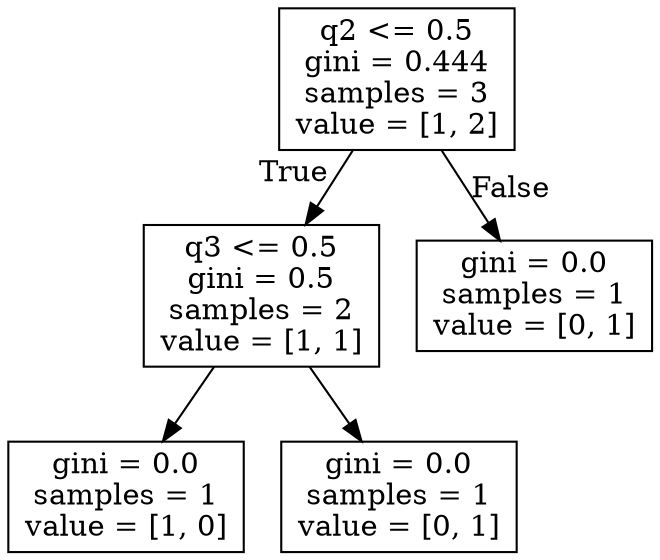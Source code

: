 digraph Tree {
node [shape=box] ;
0 [label="q2 <= 0.5\ngini = 0.444\nsamples = 3\nvalue = [1, 2]"] ;
1 [label="q3 <= 0.5\ngini = 0.5\nsamples = 2\nvalue = [1, 1]"] ;
0 -> 1 [labeldistance=2.5, labelangle=45, headlabel="True"] ;
2 [label="gini = 0.0\nsamples = 1\nvalue = [1, 0]"] ;
1 -> 2 ;
3 [label="gini = 0.0\nsamples = 1\nvalue = [0, 1]"] ;
1 -> 3 ;
4 [label="gini = 0.0\nsamples = 1\nvalue = [0, 1]"] ;
0 -> 4 [labeldistance=2.5, labelangle=-45, headlabel="False"] ;
}